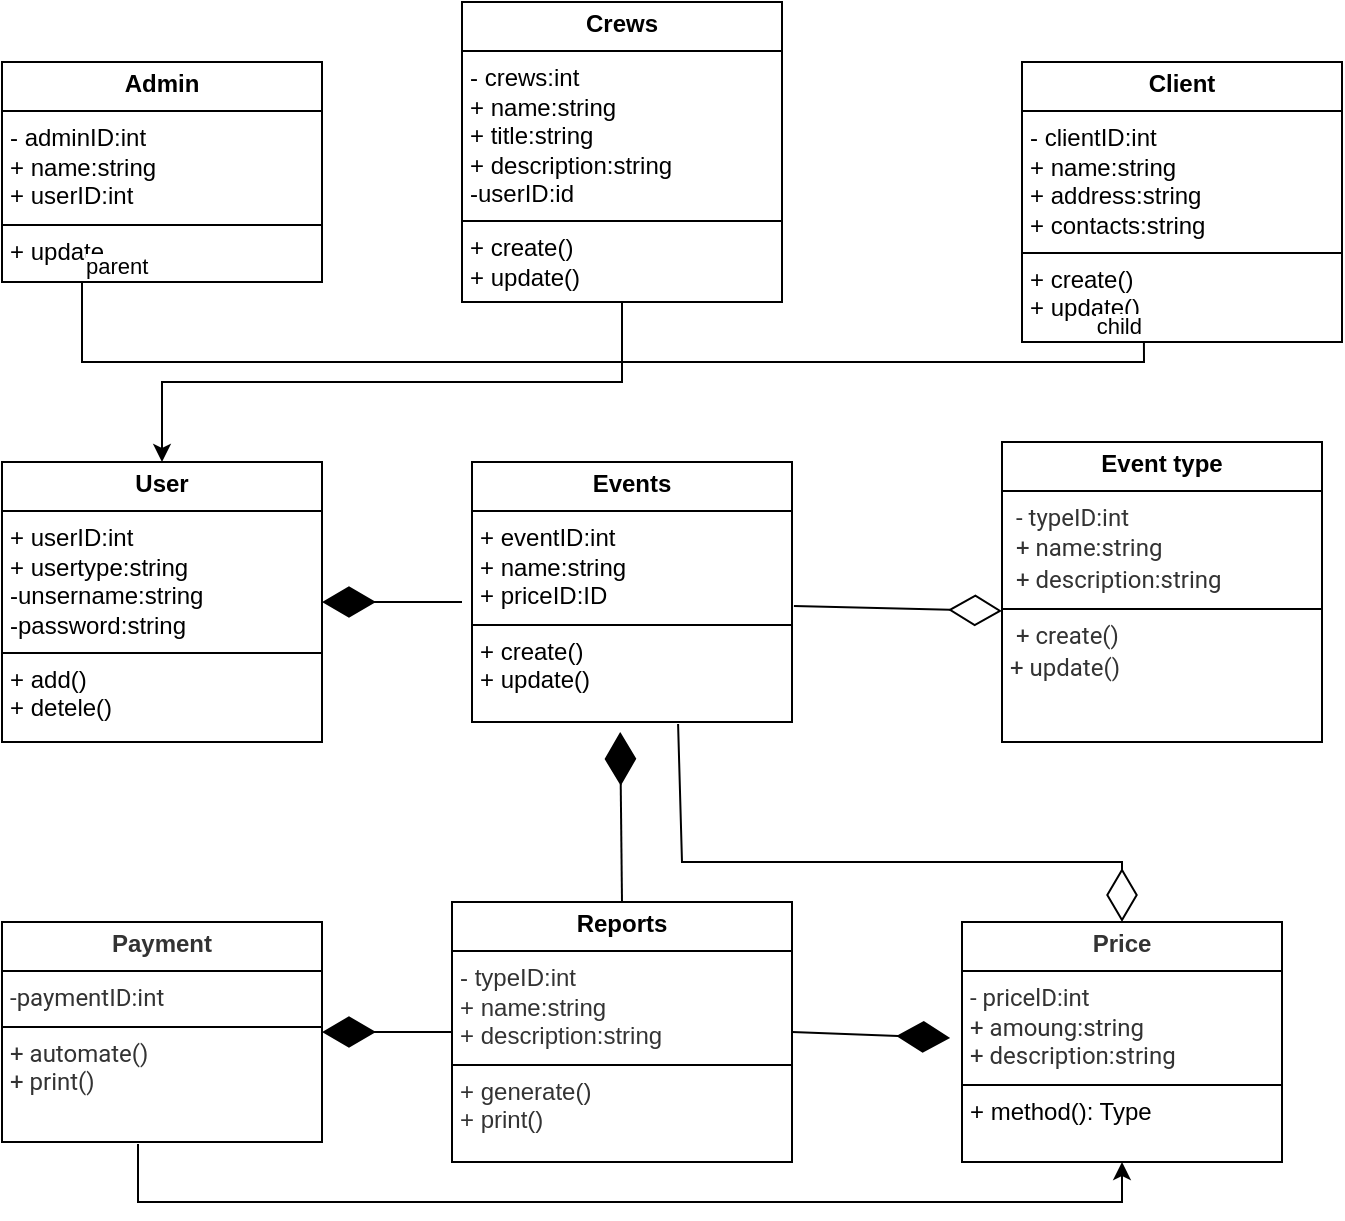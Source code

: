 <mxfile version="24.0.4" type="google">
  <diagram id="C5RBs43oDa-KdzZeNtuy" name="Page-1">
    <mxGraphModel grid="1" page="1" gridSize="10" guides="1" tooltips="1" connect="1" arrows="1" fold="1" pageScale="1" pageWidth="827" pageHeight="1169" math="0" shadow="0">
      <root>
        <mxCell id="WIyWlLk6GJQsqaUBKTNV-0" />
        <mxCell id="WIyWlLk6GJQsqaUBKTNV-1" parent="WIyWlLk6GJQsqaUBKTNV-0" />
        <mxCell id="0yI3Zft1AU2DLQ3PFh4b-14" style="edgeStyle=orthogonalEdgeStyle;rounded=0;orthogonalLoop=1;jettySize=auto;html=1;entryX=0.5;entryY=0;entryDx=0;entryDy=0;" edge="1" parent="WIyWlLk6GJQsqaUBKTNV-1" source="0yI3Zft1AU2DLQ3PFh4b-0" target="0yI3Zft1AU2DLQ3PFh4b-4">
          <mxGeometry relative="1" as="geometry">
            <Array as="points">
              <mxPoint x="370" y="280" />
              <mxPoint x="140" y="280" />
            </Array>
          </mxGeometry>
        </mxCell>
        <mxCell id="0yI3Zft1AU2DLQ3PFh4b-0" value="&lt;p style=&quot;margin:0px;margin-top:4px;text-align:center;&quot;&gt;&lt;b&gt;Crews&lt;/b&gt;&lt;/p&gt;&lt;hr size=&quot;1&quot; style=&quot;border-style:solid;&quot;&gt;&lt;p style=&quot;margin:0px;margin-left:4px;&quot;&gt;- crews:int&lt;/p&gt;&lt;p style=&quot;margin:0px;margin-left:4px;&quot;&gt;+ name:string&lt;/p&gt;&lt;p style=&quot;margin:0px;margin-left:4px;&quot;&gt;+ title:string&lt;/p&gt;&lt;p style=&quot;margin:0px;margin-left:4px;&quot;&gt;+ description:string&lt;/p&gt;&lt;p style=&quot;margin:0px;margin-left:4px;&quot;&gt;-userID:id&lt;/p&gt;&lt;hr size=&quot;1&quot; style=&quot;border-style:solid;&quot;&gt;&lt;p style=&quot;margin:0px;margin-left:4px;&quot;&gt;+ create()&lt;/p&gt;&lt;p style=&quot;margin:0px;margin-left:4px;&quot;&gt;+ update()&lt;/p&gt;" style="verticalAlign=top;align=left;overflow=fill;html=1;whiteSpace=wrap;" vertex="1" parent="WIyWlLk6GJQsqaUBKTNV-1">
          <mxGeometry x="290" y="90" width="160" height="150" as="geometry" />
        </mxCell>
        <mxCell id="0yI3Zft1AU2DLQ3PFh4b-2" value="&lt;p style=&quot;margin:0px;margin-top:4px;text-align:center;&quot;&gt;&lt;b&gt;Admin&lt;/b&gt;&lt;/p&gt;&lt;hr size=&quot;1&quot; style=&quot;border-style:solid;&quot;&gt;&lt;p style=&quot;margin:0px;margin-left:4px;&quot;&gt;- adminID:int&lt;/p&gt;&lt;p style=&quot;margin:0px;margin-left:4px;&quot;&gt;+ name:string&lt;/p&gt;&lt;p style=&quot;margin:0px;margin-left:4px;&quot;&gt;+ userID:int&lt;/p&gt;&lt;hr size=&quot;1&quot; style=&quot;border-style:solid;&quot;&gt;&lt;p style=&quot;margin:0px;margin-left:4px;&quot;&gt;+ update&lt;/p&gt;" style="verticalAlign=top;align=left;overflow=fill;html=1;whiteSpace=wrap;" vertex="1" parent="WIyWlLk6GJQsqaUBKTNV-1">
          <mxGeometry x="60" y="120" width="160" height="110" as="geometry" />
        </mxCell>
        <mxCell id="0yI3Zft1AU2DLQ3PFh4b-3" value="&lt;p style=&quot;margin:0px;margin-top:4px;text-align:center;&quot;&gt;&lt;b&gt;Client&lt;/b&gt;&lt;/p&gt;&lt;hr size=&quot;1&quot; style=&quot;border-style:solid;&quot;&gt;&lt;p style=&quot;margin:0px;margin-left:4px;&quot;&gt;- clientID:int&lt;/p&gt;&lt;p style=&quot;margin:0px;margin-left:4px;&quot;&gt;+ name:string&lt;/p&gt;&lt;p style=&quot;margin:0px;margin-left:4px;&quot;&gt;+ address:string&lt;/p&gt;&lt;p style=&quot;margin:0px;margin-left:4px;&quot;&gt;+ contacts:string&lt;/p&gt;&lt;hr size=&quot;1&quot; style=&quot;border-style:solid;&quot;&gt;&lt;p style=&quot;margin:0px;margin-left:4px;&quot;&gt;+ create()&lt;/p&gt;&lt;p style=&quot;margin:0px;margin-left:4px;&quot;&gt;+ update()&lt;/p&gt;" style="verticalAlign=top;align=left;overflow=fill;html=1;whiteSpace=wrap;" vertex="1" parent="WIyWlLk6GJQsqaUBKTNV-1">
          <mxGeometry x="570" y="120" width="160" height="140" as="geometry" />
        </mxCell>
        <mxCell id="0yI3Zft1AU2DLQ3PFh4b-4" value="&lt;p style=&quot;margin:0px;margin-top:4px;text-align:center;&quot;&gt;&lt;b&gt;User&lt;/b&gt;&lt;/p&gt;&lt;hr size=&quot;1&quot; style=&quot;border-style:solid;&quot;&gt;&lt;p style=&quot;margin:0px;margin-left:4px;&quot;&gt;+ userID:int&lt;/p&gt;&lt;p style=&quot;margin:0px;margin-left:4px;&quot;&gt;+ usertype:string&lt;/p&gt;&lt;p style=&quot;margin:0px;margin-left:4px;&quot;&gt;-unsername:string&lt;/p&gt;&lt;p style=&quot;margin:0px;margin-left:4px;&quot;&gt;-password:string&lt;/p&gt;&lt;hr size=&quot;1&quot; style=&quot;border-style:solid;&quot;&gt;&lt;p style=&quot;margin:0px;margin-left:4px;&quot;&gt;+ add()&lt;/p&gt;&lt;p style=&quot;margin:0px;margin-left:4px;&quot;&gt;+ detele()&lt;/p&gt;" style="verticalAlign=top;align=left;overflow=fill;html=1;whiteSpace=wrap;" vertex="1" parent="WIyWlLk6GJQsqaUBKTNV-1">
          <mxGeometry x="60" y="320" width="160" height="140" as="geometry" />
        </mxCell>
        <mxCell id="0yI3Zft1AU2DLQ3PFh4b-5" value="&lt;p style=&quot;margin:0px;margin-top:4px;text-align:center;&quot;&gt;&lt;b&gt;Events&lt;/b&gt;&lt;/p&gt;&lt;hr size=&quot;1&quot; style=&quot;border-style:solid;&quot;&gt;&lt;p style=&quot;margin:0px;margin-left:4px;&quot;&gt;+ eventID:int&lt;/p&gt;&lt;p style=&quot;margin:0px;margin-left:4px;&quot;&gt;+ name:string&lt;/p&gt;&lt;p style=&quot;margin:0px;margin-left:4px;&quot;&gt;+ priceID:ID&lt;/p&gt;&lt;hr size=&quot;1&quot; style=&quot;border-style:solid;&quot;&gt;&lt;p style=&quot;margin:0px;margin-left:4px;&quot;&gt;+ create()&lt;/p&gt;&lt;p style=&quot;margin:0px;margin-left:4px;&quot;&gt;+ update()&lt;/p&gt;" style="verticalAlign=top;align=left;overflow=fill;html=1;whiteSpace=wrap;" vertex="1" parent="WIyWlLk6GJQsqaUBKTNV-1">
          <mxGeometry x="295" y="320" width="160" height="130" as="geometry" />
        </mxCell>
        <mxCell id="0yI3Zft1AU2DLQ3PFh4b-7" value="&lt;p style=&quot;margin:0px;margin-top:4px;text-align:center;&quot;&gt;&lt;b&gt;Event type&lt;/b&gt;&lt;/p&gt;&lt;hr size=&quot;1&quot; style=&quot;border-style:solid;&quot;&gt;&lt;p style=&quot;margin:0px;margin-left:4px;&quot;&gt;&lt;font style=&quot;font-size: 12px;&quot;&gt;&lt;span style=&quot;color: rgb(51, 51, 51); font-family: roboto, sans-serif; background-color: rgb(255, 255, 255);&quot;&gt;&amp;nbsp;- typeID:int&lt;/span&gt;&lt;br&gt;&lt;/font&gt;&lt;/p&gt;&lt;p style=&quot;margin:0px;margin-left:4px;&quot;&gt;&lt;span style=&quot;color: rgb(51, 51, 51); font-family: roboto, sans-serif; background-color: rgb(255, 255, 255);&quot;&gt;&lt;font style=&quot;font-size: 12px;&quot;&gt;&amp;nbsp;+ name:string&amp;nbsp;&lt;/font&gt;&lt;/span&gt;&lt;/p&gt;&lt;p style=&quot;margin:0px;margin-left:4px;&quot;&gt;&lt;span style=&quot;color: rgb(51, 51, 51); font-family: roboto, sans-serif; background-color: rgb(255, 255, 255);&quot;&gt;&lt;font style=&quot;font-size: 12px;&quot;&gt;&amp;nbsp;+ description:string&lt;/font&gt;&lt;/span&gt;&lt;span style=&quot;color: rgb(51, 51, 51); font-family: roboto, sans-serif; font-size: 14px; background-color: rgb(255, 255, 255);&quot;&gt;&amp;nbsp;&lt;/span&gt;&lt;span style=&quot;color: rgb(51, 51, 51); font-family: roboto, sans-serif; font-size: 14px; background-color: rgb(255, 255, 255);&quot;&gt;&lt;br&gt;&lt;/span&gt;&lt;/p&gt;&lt;hr size=&quot;1&quot; style=&quot;border-style:solid;&quot;&gt;&lt;p style=&quot;margin:0px;margin-left:4px;&quot;&gt;&lt;span style=&quot;color: rgb(51, 51, 51); font-family: roboto, sans-serif; background-color: rgb(255, 255, 255);&quot;&gt;&lt;font style=&quot;font-size: 12px;&quot;&gt;&amp;nbsp;+ create()&amp;nbsp;&lt;/font&gt;&lt;/span&gt;&lt;/p&gt;&lt;p style=&quot;margin:0px;margin-left:4px;&quot;&gt;&lt;span style=&quot;color: rgb(51, 51, 51); font-family: roboto, sans-serif; background-color: rgb(255, 255, 255);&quot;&gt;&lt;font style=&quot;font-size: 12px;&quot;&gt;+ update()&lt;/font&gt;&lt;span style=&quot;font-size: 14px;&quot;&gt;&amp;nbsp;&lt;/span&gt;&lt;/span&gt;&lt;br&gt;&lt;/p&gt;" style="verticalAlign=top;align=left;overflow=fill;html=1;whiteSpace=wrap;" vertex="1" parent="WIyWlLk6GJQsqaUBKTNV-1">
          <mxGeometry x="560" y="310" width="160" height="150" as="geometry" />
        </mxCell>
        <mxCell id="0yI3Zft1AU2DLQ3PFh4b-11" value="&lt;p style=&quot;margin:0px;margin-top:4px;text-align:center;&quot;&gt;&lt;font style=&quot;font-size: 12px;&quot;&gt;&lt;span style=&quot;color: rgb(51, 51, 51); text-align: start; background-color: rgb(255, 255, 255);&quot;&gt;&lt;b style=&quot;&quot;&gt;Price&lt;/b&gt;&lt;/span&gt;&lt;br&gt;&lt;/font&gt;&lt;/p&gt;&lt;hr size=&quot;1&quot; style=&quot;border-style:solid;&quot;&gt;&lt;p style=&quot;margin:0px;margin-left:4px;&quot;&gt;&lt;font style=&quot;font-size: 12px;&quot;&gt;&lt;span style=&quot;color: rgb(51, 51, 51); font-family: roboto, sans-serif; background-color: rgb(255, 255, 255);&quot;&gt;- pricelD:int&amp;nbsp;&lt;/span&gt;&lt;/font&gt;&lt;/p&gt;&lt;p style=&quot;margin:0px;margin-left:4px;&quot;&gt;&lt;font style=&quot;font-size: 12px;&quot;&gt;&lt;span style=&quot;color: rgb(51, 51, 51); font-family: roboto, sans-serif; background-color: rgb(255, 255, 255);&quot;&gt;+ amoung:string&amp;nbsp;&lt;/span&gt;&lt;/font&gt;&lt;/p&gt;&lt;p style=&quot;margin:0px;margin-left:4px;&quot;&gt;&lt;font style=&quot;font-size: 12px;&quot;&gt;&lt;span style=&quot;color: rgb(51, 51, 51); font-family: roboto, sans-serif; background-color: rgb(255, 255, 255);&quot;&gt;+ description:string&lt;/span&gt;&lt;br&gt;&lt;/font&gt;&lt;/p&gt;&lt;hr size=&quot;1&quot; style=&quot;border-style:solid;&quot;&gt;&lt;p style=&quot;margin:0px;margin-left:4px;&quot;&gt;&lt;font style=&quot;font-size: 12px;&quot;&gt;+ method(): Type&lt;/font&gt;&lt;/p&gt;" style="verticalAlign=top;align=left;overflow=fill;html=1;whiteSpace=wrap;" vertex="1" parent="WIyWlLk6GJQsqaUBKTNV-1">
          <mxGeometry x="540" y="550" width="160" height="120" as="geometry" />
        </mxCell>
        <mxCell id="0yI3Zft1AU2DLQ3PFh4b-12" value="&lt;p style=&quot;margin:0px;margin-top:4px;text-align:center;&quot;&gt;&lt;span style=&quot;color: rgb(51, 51, 51); text-align: start; background-color: rgb(255, 255, 255);&quot;&gt;&lt;b style=&quot;&quot;&gt;&lt;font face=&quot;Helvetica&quot;&gt;Payment&lt;/font&gt;&lt;/b&gt;&lt;/span&gt;&lt;br&gt;&lt;/p&gt;&lt;hr size=&quot;1&quot; style=&quot;border-style:solid;&quot;&gt;&lt;p style=&quot;margin:0px;margin-left:4px;&quot;&gt;&lt;span style=&quot;color: rgb(51, 51, 51); font-family: roboto, sans-serif; background-color: rgb(255, 255, 255);&quot;&gt;&lt;font style=&quot;font-size: 12px;&quot;&gt;-paymentID:int&lt;/font&gt;&lt;/span&gt;&lt;br&gt;&lt;/p&gt;&lt;hr size=&quot;1&quot; style=&quot;border-style:solid;&quot;&gt;&lt;p style=&quot;margin:0px;margin-left:4px;&quot;&gt;&lt;span style=&quot;color: rgb(51, 51, 51); font-family: roboto, sans-serif; background-color: rgb(255, 255, 255);&quot;&gt;&lt;font style=&quot;font-size: 12px;&quot;&gt;+ automate()&amp;nbsp;&lt;/font&gt;&lt;/span&gt;&lt;/p&gt;&lt;p style=&quot;margin:0px;margin-left:4px;&quot;&gt;&lt;span style=&quot;color: rgb(51, 51, 51); font-family: roboto, sans-serif; background-color: rgb(255, 255, 255);&quot;&gt;&lt;font style=&quot;font-size: 12px;&quot;&gt;+ print()&lt;/font&gt;&lt;/span&gt;&lt;br&gt;&lt;/p&gt;" style="verticalAlign=top;align=left;overflow=fill;html=1;whiteSpace=wrap;" vertex="1" parent="WIyWlLk6GJQsqaUBKTNV-1">
          <mxGeometry x="60" y="550" width="160" height="110" as="geometry" />
        </mxCell>
        <mxCell id="0yI3Zft1AU2DLQ3PFh4b-13" value="&lt;p style=&quot;margin:0px;margin-top:4px;text-align:center;&quot;&gt;&lt;b&gt;Reports&lt;/b&gt;&lt;br&gt;&lt;/p&gt;&lt;hr size=&quot;1&quot; style=&quot;border-style:solid;&quot;&gt;&lt;p style=&quot;margin:0px;margin-left:4px;&quot;&gt;&lt;span style=&quot;color: rgb(51, 51, 51); background-color: rgb(255, 255, 255);&quot;&gt;&lt;font style=&quot;font-size: 12px;&quot;&gt;- typeID:int&amp;nbsp;&lt;/font&gt;&lt;/span&gt;&lt;/p&gt;&lt;p style=&quot;margin:0px;margin-left:4px;&quot;&gt;&lt;span style=&quot;color: rgb(51, 51, 51); background-color: rgb(255, 255, 255);&quot;&gt;&lt;font style=&quot;font-size: 12px;&quot;&gt;+ name:string&amp;nbsp;&lt;/font&gt;&lt;/span&gt;&lt;/p&gt;&lt;p style=&quot;margin:0px;margin-left:4px;&quot;&gt;&lt;span style=&quot;color: rgb(51, 51, 51); background-color: rgb(255, 255, 255);&quot;&gt;&lt;font style=&quot;font-size: 12px;&quot;&gt;+ description:string&lt;/font&gt;&lt;/span&gt;&lt;br&gt;&lt;/p&gt;&lt;hr size=&quot;1&quot; style=&quot;border-style:solid;&quot;&gt;&lt;p style=&quot;margin:0px;margin-left:4px;&quot;&gt;&lt;span style=&quot;color: rgb(51, 51, 51); background-color: rgb(255, 255, 255);&quot;&gt;&lt;font style=&quot;font-size: 12px;&quot;&gt;+ generate()&amp;nbsp;&lt;/font&gt;&lt;/span&gt;&lt;/p&gt;&lt;p style=&quot;margin:0px;margin-left:4px;&quot;&gt;&lt;span style=&quot;color: rgb(51, 51, 51); background-color: rgb(255, 255, 255);&quot;&gt;+ print()&lt;/span&gt;&lt;br&gt;&lt;/p&gt;" style="verticalAlign=top;align=left;overflow=fill;html=1;whiteSpace=wrap;" vertex="1" parent="WIyWlLk6GJQsqaUBKTNV-1">
          <mxGeometry x="285" y="540" width="170" height="130" as="geometry" />
        </mxCell>
        <mxCell id="0yI3Zft1AU2DLQ3PFh4b-15" style="edgeStyle=orthogonalEdgeStyle;rounded=0;orthogonalLoop=1;jettySize=auto;html=1;exitX=0.5;exitY=1;exitDx=0;exitDy=0;" edge="1" parent="WIyWlLk6GJQsqaUBKTNV-1" source="0yI3Zft1AU2DLQ3PFh4b-13" target="0yI3Zft1AU2DLQ3PFh4b-13">
          <mxGeometry relative="1" as="geometry" />
        </mxCell>
        <mxCell id="0yI3Zft1AU2DLQ3PFh4b-16" style="edgeStyle=orthogonalEdgeStyle;rounded=0;orthogonalLoop=1;jettySize=auto;html=1;entryX=0.5;entryY=1;entryDx=0;entryDy=0;exitX=0.425;exitY=1.009;exitDx=0;exitDy=0;exitPerimeter=0;" edge="1" parent="WIyWlLk6GJQsqaUBKTNV-1" source="0yI3Zft1AU2DLQ3PFh4b-12" target="0yI3Zft1AU2DLQ3PFh4b-11">
          <mxGeometry relative="1" as="geometry">
            <mxPoint x="180" y="730" as="sourcePoint" />
            <mxPoint x="596.96" y="789.04" as="targetPoint" />
          </mxGeometry>
        </mxCell>
        <mxCell id="0yI3Zft1AU2DLQ3PFh4b-18" value="" style="endArrow=diamondThin;endFill=1;endSize=24;html=1;rounded=0;exitX=0;exitY=0.5;exitDx=0;exitDy=0;entryX=1;entryY=0.5;entryDx=0;entryDy=0;" edge="1" parent="WIyWlLk6GJQsqaUBKTNV-1" source="0yI3Zft1AU2DLQ3PFh4b-13" target="0yI3Zft1AU2DLQ3PFh4b-12">
          <mxGeometry width="160" relative="1" as="geometry">
            <mxPoint x="290" y="790" as="sourcePoint" />
            <mxPoint x="230" y="620" as="targetPoint" />
          </mxGeometry>
        </mxCell>
        <mxCell id="0yI3Zft1AU2DLQ3PFh4b-19" value="" style="endArrow=diamondThin;endFill=1;endSize=24;html=1;rounded=0;exitX=1;exitY=0.5;exitDx=0;exitDy=0;entryX=-0.037;entryY=0.483;entryDx=0;entryDy=0;entryPerimeter=0;" edge="1" parent="WIyWlLk6GJQsqaUBKTNV-1" source="0yI3Zft1AU2DLQ3PFh4b-13" target="0yI3Zft1AU2DLQ3PFh4b-11">
          <mxGeometry width="160" relative="1" as="geometry">
            <mxPoint x="380" y="624.5" as="sourcePoint" />
            <mxPoint x="540" y="624.5" as="targetPoint" />
          </mxGeometry>
        </mxCell>
        <mxCell id="0yI3Zft1AU2DLQ3PFh4b-20" value="" style="endArrow=diamondThin;endFill=1;endSize=24;html=1;rounded=0;exitX=0.5;exitY=0;exitDx=0;exitDy=0;entryX=0.463;entryY=1.038;entryDx=0;entryDy=0;entryPerimeter=0;" edge="1" parent="WIyWlLk6GJQsqaUBKTNV-1" source="0yI3Zft1AU2DLQ3PFh4b-13" target="0yI3Zft1AU2DLQ3PFh4b-5">
          <mxGeometry width="160" relative="1" as="geometry">
            <mxPoint x="270" y="490" as="sourcePoint" />
            <mxPoint x="430" y="490" as="targetPoint" />
          </mxGeometry>
        </mxCell>
        <mxCell id="0yI3Zft1AU2DLQ3PFh4b-21" value="" style="endArrow=diamondThin;endFill=1;endSize=24;html=1;rounded=0;entryX=1;entryY=0.5;entryDx=0;entryDy=0;" edge="1" parent="WIyWlLk6GJQsqaUBKTNV-1" target="0yI3Zft1AU2DLQ3PFh4b-4">
          <mxGeometry width="160" relative="1" as="geometry">
            <mxPoint x="290" y="390" as="sourcePoint" />
            <mxPoint x="230" y="430" as="targetPoint" />
          </mxGeometry>
        </mxCell>
        <mxCell id="0yI3Zft1AU2DLQ3PFh4b-22" value="" style="endArrow=diamondThin;endFill=0;endSize=24;html=1;rounded=0;exitX=1.006;exitY=0.554;exitDx=0;exitDy=0;exitPerimeter=0;" edge="1" parent="WIyWlLk6GJQsqaUBKTNV-1" source="0yI3Zft1AU2DLQ3PFh4b-5">
          <mxGeometry width="160" relative="1" as="geometry">
            <mxPoint x="400" y="394.5" as="sourcePoint" />
            <mxPoint x="560" y="394.5" as="targetPoint" />
          </mxGeometry>
        </mxCell>
        <mxCell id="0yI3Zft1AU2DLQ3PFh4b-23" value="" style="endArrow=diamondThin;endFill=0;endSize=24;html=1;rounded=0;exitX=0.644;exitY=1.008;exitDx=0;exitDy=0;exitPerimeter=0;entryX=0.5;entryY=0;entryDx=0;entryDy=0;" edge="1" parent="WIyWlLk6GJQsqaUBKTNV-1" source="0yI3Zft1AU2DLQ3PFh4b-5" target="0yI3Zft1AU2DLQ3PFh4b-11">
          <mxGeometry width="160" relative="1" as="geometry">
            <mxPoint x="470" y="520" as="sourcePoint" />
            <mxPoint x="630" y="520" as="targetPoint" />
            <Array as="points">
              <mxPoint x="400" y="520" />
              <mxPoint x="620" y="520" />
            </Array>
          </mxGeometry>
        </mxCell>
        <mxCell id="0yI3Zft1AU2DLQ3PFh4b-25" value="" style="endArrow=none;html=1;edgeStyle=orthogonalEdgeStyle;rounded=0;entryX=0.381;entryY=1;entryDx=0;entryDy=0;entryPerimeter=0;exitX=0.25;exitY=1;exitDx=0;exitDy=0;" edge="1" parent="WIyWlLk6GJQsqaUBKTNV-1" source="0yI3Zft1AU2DLQ3PFh4b-2" target="0yI3Zft1AU2DLQ3PFh4b-3">
          <mxGeometry relative="1" as="geometry">
            <mxPoint x="330" y="440" as="sourcePoint" />
            <mxPoint x="490" y="440" as="targetPoint" />
          </mxGeometry>
        </mxCell>
        <mxCell id="0yI3Zft1AU2DLQ3PFh4b-26" value="parent" style="edgeLabel;resizable=0;html=1;align=left;verticalAlign=bottom;" connectable="0" vertex="1" parent="0yI3Zft1AU2DLQ3PFh4b-25">
          <mxGeometry x="-1" relative="1" as="geometry" />
        </mxCell>
        <mxCell id="0yI3Zft1AU2DLQ3PFh4b-27" value="child" style="edgeLabel;resizable=0;html=1;align=right;verticalAlign=bottom;" connectable="0" vertex="1" parent="0yI3Zft1AU2DLQ3PFh4b-25">
          <mxGeometry x="1" relative="1" as="geometry" />
        </mxCell>
      </root>
    </mxGraphModel>
  </diagram>
</mxfile>

